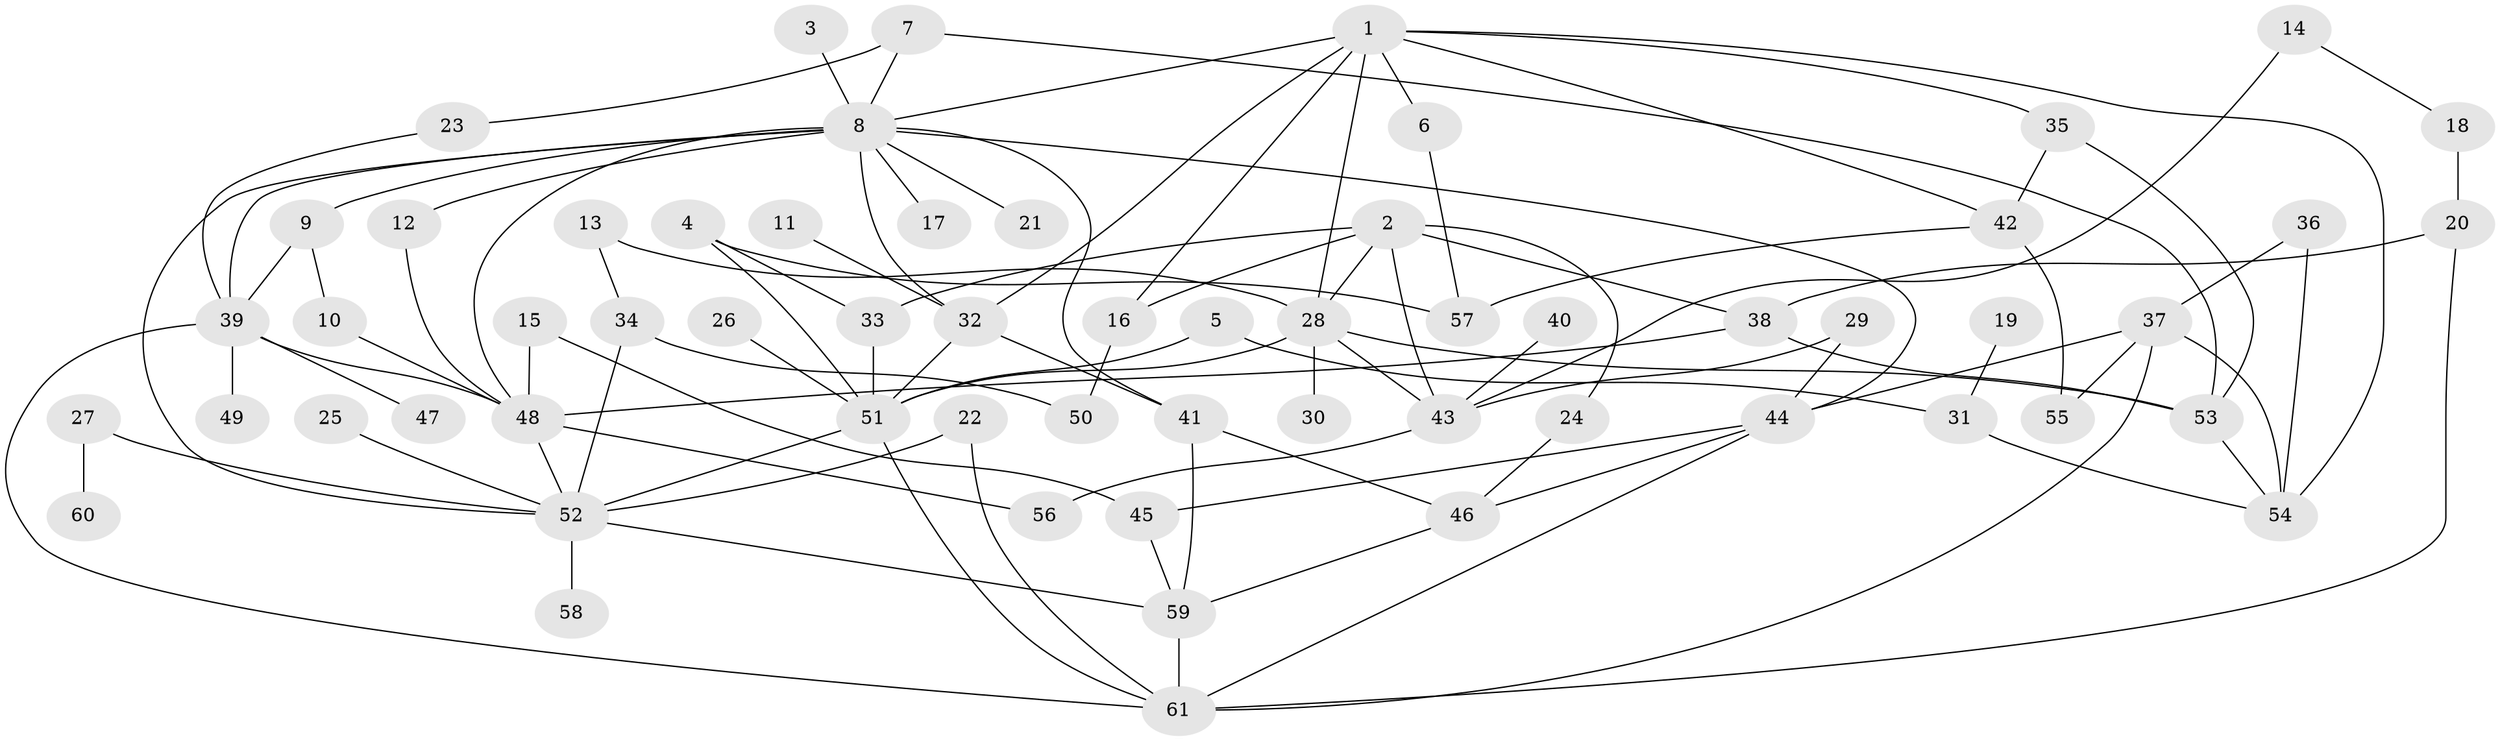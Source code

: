 // original degree distribution, {3: 0.24793388429752067, 8: 0.03305785123966942, 9: 0.008264462809917356, 4: 0.11570247933884298, 5: 0.03305785123966942, 1: 0.2231404958677686, 2: 0.3140495867768595, 7: 0.01652892561983471, 6: 0.008264462809917356}
// Generated by graph-tools (version 1.1) at 2025/49/03/09/25 03:49:24]
// undirected, 61 vertices, 103 edges
graph export_dot {
graph [start="1"]
  node [color=gray90,style=filled];
  1;
  2;
  3;
  4;
  5;
  6;
  7;
  8;
  9;
  10;
  11;
  12;
  13;
  14;
  15;
  16;
  17;
  18;
  19;
  20;
  21;
  22;
  23;
  24;
  25;
  26;
  27;
  28;
  29;
  30;
  31;
  32;
  33;
  34;
  35;
  36;
  37;
  38;
  39;
  40;
  41;
  42;
  43;
  44;
  45;
  46;
  47;
  48;
  49;
  50;
  51;
  52;
  53;
  54;
  55;
  56;
  57;
  58;
  59;
  60;
  61;
  1 -- 6 [weight=1.0];
  1 -- 8 [weight=1.0];
  1 -- 16 [weight=1.0];
  1 -- 28 [weight=1.0];
  1 -- 32 [weight=1.0];
  1 -- 35 [weight=1.0];
  1 -- 42 [weight=1.0];
  1 -- 54 [weight=1.0];
  2 -- 16 [weight=1.0];
  2 -- 24 [weight=1.0];
  2 -- 28 [weight=1.0];
  2 -- 33 [weight=1.0];
  2 -- 38 [weight=1.0];
  2 -- 43 [weight=1.0];
  3 -- 8 [weight=1.0];
  4 -- 33 [weight=1.0];
  4 -- 51 [weight=1.0];
  4 -- 57 [weight=1.0];
  5 -- 31 [weight=1.0];
  5 -- 51 [weight=1.0];
  6 -- 57 [weight=1.0];
  7 -- 8 [weight=1.0];
  7 -- 23 [weight=1.0];
  7 -- 53 [weight=1.0];
  8 -- 9 [weight=1.0];
  8 -- 12 [weight=1.0];
  8 -- 17 [weight=1.0];
  8 -- 21 [weight=1.0];
  8 -- 32 [weight=1.0];
  8 -- 39 [weight=1.0];
  8 -- 41 [weight=1.0];
  8 -- 44 [weight=1.0];
  8 -- 48 [weight=1.0];
  8 -- 52 [weight=1.0];
  9 -- 10 [weight=1.0];
  9 -- 39 [weight=1.0];
  10 -- 48 [weight=1.0];
  11 -- 32 [weight=1.0];
  12 -- 48 [weight=1.0];
  13 -- 28 [weight=1.0];
  13 -- 34 [weight=1.0];
  14 -- 18 [weight=1.0];
  14 -- 43 [weight=1.0];
  15 -- 45 [weight=1.0];
  15 -- 48 [weight=1.0];
  16 -- 50 [weight=1.0];
  18 -- 20 [weight=1.0];
  19 -- 31 [weight=1.0];
  20 -- 38 [weight=2.0];
  20 -- 61 [weight=1.0];
  22 -- 52 [weight=1.0];
  22 -- 61 [weight=1.0];
  23 -- 39 [weight=1.0];
  24 -- 46 [weight=1.0];
  25 -- 52 [weight=1.0];
  26 -- 51 [weight=1.0];
  27 -- 52 [weight=1.0];
  27 -- 60 [weight=1.0];
  28 -- 30 [weight=1.0];
  28 -- 43 [weight=1.0];
  28 -- 51 [weight=1.0];
  28 -- 53 [weight=1.0];
  29 -- 43 [weight=1.0];
  29 -- 44 [weight=1.0];
  31 -- 54 [weight=1.0];
  32 -- 41 [weight=1.0];
  32 -- 51 [weight=1.0];
  33 -- 51 [weight=1.0];
  34 -- 50 [weight=1.0];
  34 -- 52 [weight=1.0];
  35 -- 42 [weight=1.0];
  35 -- 53 [weight=1.0];
  36 -- 37 [weight=1.0];
  36 -- 54 [weight=1.0];
  37 -- 44 [weight=1.0];
  37 -- 54 [weight=1.0];
  37 -- 55 [weight=1.0];
  37 -- 61 [weight=1.0];
  38 -- 48 [weight=1.0];
  38 -- 53 [weight=1.0];
  39 -- 47 [weight=1.0];
  39 -- 48 [weight=1.0];
  39 -- 49 [weight=1.0];
  39 -- 61 [weight=1.0];
  40 -- 43 [weight=1.0];
  41 -- 46 [weight=1.0];
  41 -- 59 [weight=1.0];
  42 -- 55 [weight=1.0];
  42 -- 57 [weight=1.0];
  43 -- 56 [weight=1.0];
  44 -- 45 [weight=1.0];
  44 -- 46 [weight=1.0];
  44 -- 61 [weight=1.0];
  45 -- 59 [weight=1.0];
  46 -- 59 [weight=1.0];
  48 -- 52 [weight=1.0];
  48 -- 56 [weight=1.0];
  51 -- 52 [weight=1.0];
  51 -- 61 [weight=1.0];
  52 -- 58 [weight=1.0];
  52 -- 59 [weight=1.0];
  53 -- 54 [weight=1.0];
  59 -- 61 [weight=1.0];
}
